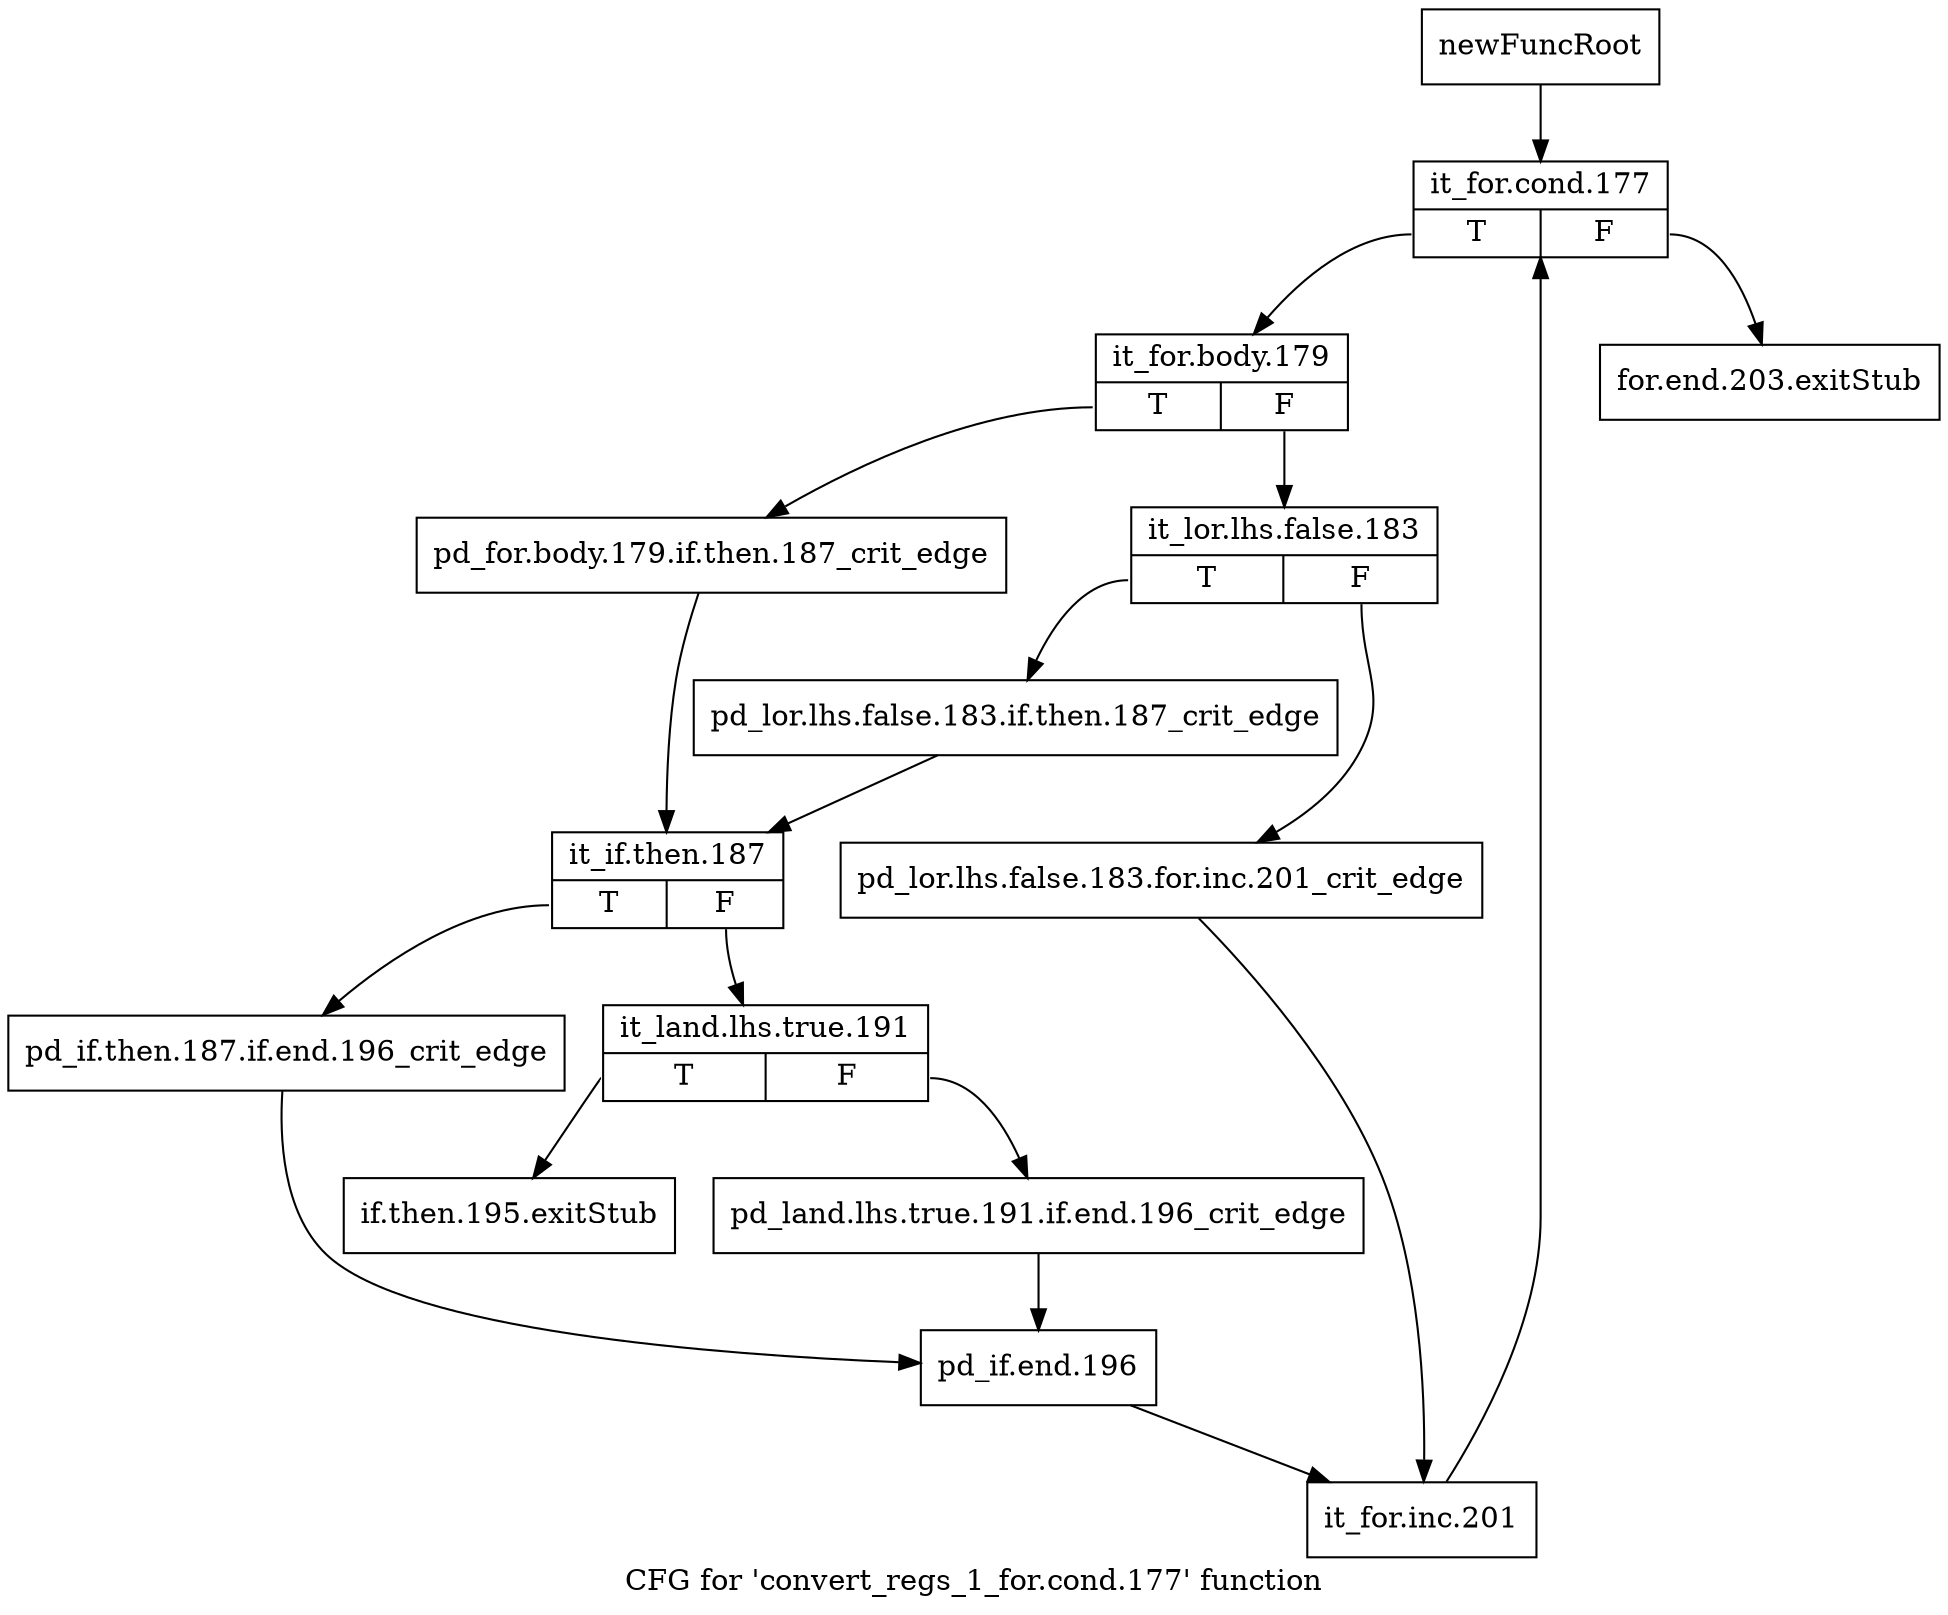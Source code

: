 digraph "CFG for 'convert_regs_1_for.cond.177' function" {
	label="CFG for 'convert_regs_1_for.cond.177' function";

	Node0xb8f20a0 [shape=record,label="{newFuncRoot}"];
	Node0xb8f20a0 -> Node0xb8f2190;
	Node0xb8f20f0 [shape=record,label="{for.end.203.exitStub}"];
	Node0xb8f2140 [shape=record,label="{if.then.195.exitStub}"];
	Node0xb8f2190 [shape=record,label="{it_for.cond.177|{<s0>T|<s1>F}}"];
	Node0xb8f2190:s0 -> Node0xb8f21e0;
	Node0xb8f2190:s1 -> Node0xb8f20f0;
	Node0xb8f21e0 [shape=record,label="{it_for.body.179|{<s0>T|<s1>F}}"];
	Node0xb8f21e0:s0 -> Node0xb8f2320;
	Node0xb8f21e0:s1 -> Node0xb8f2230;
	Node0xb8f2230 [shape=record,label="{it_lor.lhs.false.183|{<s0>T|<s1>F}}"];
	Node0xb8f2230:s0 -> Node0xb8f22d0;
	Node0xb8f2230:s1 -> Node0xb8f2280;
	Node0xb8f2280 [shape=record,label="{pd_lor.lhs.false.183.for.inc.201_crit_edge}"];
	Node0xb8f2280 -> Node0xb8f2500;
	Node0xb8f22d0 [shape=record,label="{pd_lor.lhs.false.183.if.then.187_crit_edge}"];
	Node0xb8f22d0 -> Node0xb8f2370;
	Node0xb8f2320 [shape=record,label="{pd_for.body.179.if.then.187_crit_edge}"];
	Node0xb8f2320 -> Node0xb8f2370;
	Node0xb8f2370 [shape=record,label="{it_if.then.187|{<s0>T|<s1>F}}"];
	Node0xb8f2370:s0 -> Node0xb8f2460;
	Node0xb8f2370:s1 -> Node0xb8f23c0;
	Node0xb8f23c0 [shape=record,label="{it_land.lhs.true.191|{<s0>T|<s1>F}}"];
	Node0xb8f23c0:s0 -> Node0xb8f2140;
	Node0xb8f23c0:s1 -> Node0xb8f2410;
	Node0xb8f2410 [shape=record,label="{pd_land.lhs.true.191.if.end.196_crit_edge}"];
	Node0xb8f2410 -> Node0xb8f24b0;
	Node0xb8f2460 [shape=record,label="{pd_if.then.187.if.end.196_crit_edge}"];
	Node0xb8f2460 -> Node0xb8f24b0;
	Node0xb8f24b0 [shape=record,label="{pd_if.end.196}"];
	Node0xb8f24b0 -> Node0xb8f2500;
	Node0xb8f2500 [shape=record,label="{it_for.inc.201}"];
	Node0xb8f2500 -> Node0xb8f2190;
}

